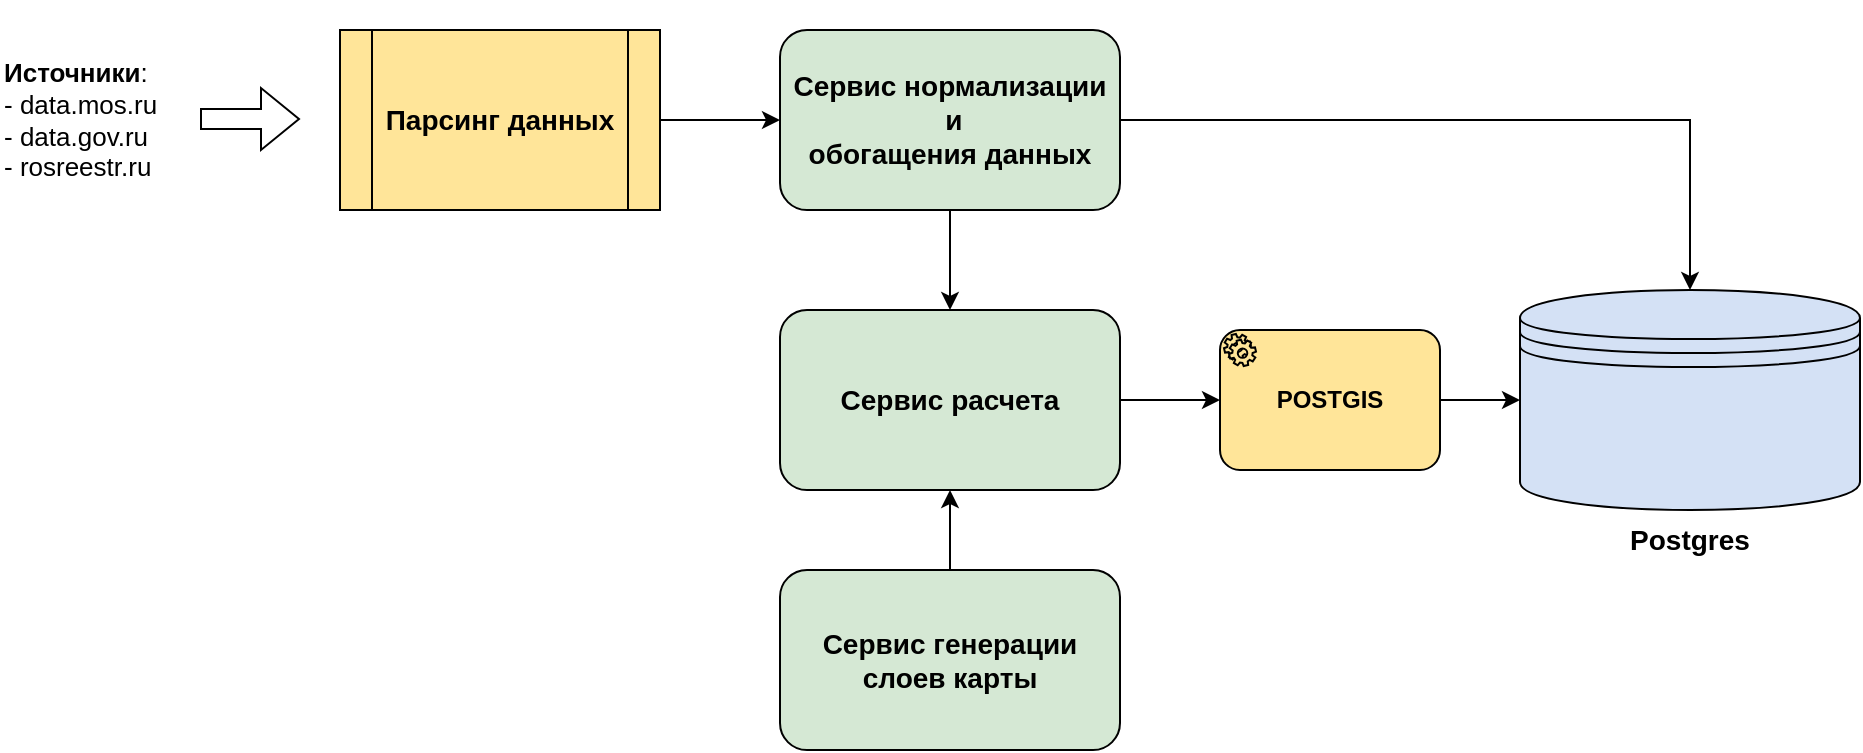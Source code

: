 <mxfile version="18.0.6" type="device"><diagram id="rs51SoYMsUBXImzCWirs" name="Страница 1"><mxGraphModel dx="1038" dy="649" grid="1" gridSize="10" guides="1" tooltips="1" connect="1" arrows="1" fold="1" page="1" pageScale="1" pageWidth="827" pageHeight="1169" math="0" shadow="0"><root><mxCell id="0"/><mxCell id="1" parent="0"/><mxCell id="2BjQySwQeiiv_iGzOzED-9" style="edgeStyle=orthogonalEdgeStyle;rounded=0;orthogonalLoop=1;jettySize=auto;html=1;entryX=0;entryY=0.5;entryDx=0;entryDy=0;fontColor=#000000;" parent="1" source="2BjQySwQeiiv_iGzOzED-1" target="2BjQySwQeiiv_iGzOzED-6" edge="1"><mxGeometry relative="1" as="geometry"/></mxCell><mxCell id="2BjQySwQeiiv_iGzOzED-1" value="Парсинг данных" style="shape=process;whiteSpace=wrap;html=1;backgroundOutline=1;labelBackgroundColor=none;fillColor=#FFE599;fontSize=14;fontStyle=1" parent="1" vertex="1"><mxGeometry x="180" y="160" width="160" height="90" as="geometry"/></mxCell><mxCell id="2BjQySwQeiiv_iGzOzED-4" value="" style="shape=flexArrow;endArrow=classic;html=1;rounded=0;" parent="1" edge="1"><mxGeometry width="50" height="50" relative="1" as="geometry"><mxPoint x="110" y="204.5" as="sourcePoint"/><mxPoint x="160" y="204.5" as="targetPoint"/></mxGeometry></mxCell><mxCell id="2BjQySwQeiiv_iGzOzED-5" value="&lt;b style=&quot;font-size: 13px;&quot;&gt;Источники&lt;/b&gt;:&lt;br style=&quot;font-size: 13px;&quot;&gt;- data.mos.ru&lt;br style=&quot;font-size: 13px;&quot;&gt;- data.gov.ru&lt;br style=&quot;font-size: 13px;&quot;&gt;- rosreestr.ru" style="text;html=1;strokeColor=none;fillColor=none;align=left;verticalAlign=middle;whiteSpace=wrap;rounded=0;fontSize=13;" parent="1" vertex="1"><mxGeometry x="10" y="145" width="150" height="120" as="geometry"/></mxCell><mxCell id="2BjQySwQeiiv_iGzOzED-10" style="edgeStyle=orthogonalEdgeStyle;rounded=0;orthogonalLoop=1;jettySize=auto;html=1;fontColor=#000000;entryX=0.5;entryY=0;entryDx=0;entryDy=0;" parent="1" source="2BjQySwQeiiv_iGzOzED-6" target="2BjQySwQeiiv_iGzOzED-7" edge="1"><mxGeometry relative="1" as="geometry"><mxPoint x="485" y="310" as="targetPoint"/></mxGeometry></mxCell><mxCell id="7RA0P8eQrmum9ADL-dQF-4" style="edgeStyle=orthogonalEdgeStyle;rounded=0;orthogonalLoop=1;jettySize=auto;html=1;entryX=0.5;entryY=0;entryDx=0;entryDy=0;" edge="1" parent="1" source="2BjQySwQeiiv_iGzOzED-6" target="7RA0P8eQrmum9ADL-dQF-3"><mxGeometry relative="1" as="geometry"/></mxCell><mxCell id="2BjQySwQeiiv_iGzOzED-6" value="&lt;font color=&quot;#000000&quot; style=&quot;font-size: 14px;&quot;&gt;Сервис нормализации&lt;br&gt;&amp;nbsp;и&lt;br&gt;обогащения данных&lt;/font&gt;" style="rounded=1;whiteSpace=wrap;html=1;labelBackgroundColor=none;fontColor=#FFE599;fillColor=#D5E8D4;fontSize=14;fontStyle=1" parent="1" vertex="1"><mxGeometry x="400" y="160" width="170" height="90" as="geometry"/></mxCell><mxCell id="2BjQySwQeiiv_iGzOzED-7" value="Postgres" style="shape=datastore;whiteSpace=wrap;html=1;labelPosition=center;verticalLabelPosition=bottom;align=center;verticalAlign=top;labelBackgroundColor=none;fontColor=#000000;fillColor=#D4E1F5;fontSize=14;horizontal=1;fontStyle=1" parent="1" vertex="1"><mxGeometry x="770" y="290" width="170" height="110" as="geometry"/></mxCell><mxCell id="7RA0P8eQrmum9ADL-dQF-11" style="edgeStyle=orthogonalEdgeStyle;rounded=0;orthogonalLoop=1;jettySize=auto;html=1;entryX=0.5;entryY=1;entryDx=0;entryDy=0;" edge="1" parent="1" source="7RA0P8eQrmum9ADL-dQF-2" target="7RA0P8eQrmum9ADL-dQF-3"><mxGeometry relative="1" as="geometry"/></mxCell><mxCell id="7RA0P8eQrmum9ADL-dQF-2" value="&lt;font color=&quot;#000000&quot; style=&quot;font-size: 14px;&quot;&gt;Сервис генерации слоев карты&lt;/font&gt;" style="rounded=1;whiteSpace=wrap;html=1;labelBackgroundColor=none;fontColor=#FFE599;fillColor=#D5E8D4;fontSize=14;fontStyle=1" vertex="1" parent="1"><mxGeometry x="400" y="430" width="170" height="90" as="geometry"/></mxCell><mxCell id="7RA0P8eQrmum9ADL-dQF-9" style="edgeStyle=orthogonalEdgeStyle;rounded=0;orthogonalLoop=1;jettySize=auto;html=1;entryX=0;entryY=0.5;entryDx=0;entryDy=0;entryPerimeter=0;" edge="1" parent="1" source="7RA0P8eQrmum9ADL-dQF-3" target="7RA0P8eQrmum9ADL-dQF-6"><mxGeometry relative="1" as="geometry"/></mxCell><mxCell id="7RA0P8eQrmum9ADL-dQF-3" value="&lt;font color=&quot;#000000&quot; style=&quot;font-size: 14px;&quot;&gt;Сервис расчета&lt;/font&gt;" style="rounded=1;whiteSpace=wrap;html=1;labelBackgroundColor=none;fontColor=#FFE599;fillColor=#D5E8D4;fontSize=14;fontStyle=1" vertex="1" parent="1"><mxGeometry x="400" y="300" width="170" height="90" as="geometry"/></mxCell><mxCell id="7RA0P8eQrmum9ADL-dQF-7" style="edgeStyle=orthogonalEdgeStyle;rounded=0;orthogonalLoop=1;jettySize=auto;html=1;" edge="1" parent="1" source="7RA0P8eQrmum9ADL-dQF-6" target="2BjQySwQeiiv_iGzOzED-7"><mxGeometry relative="1" as="geometry"/></mxCell><mxCell id="7RA0P8eQrmum9ADL-dQF-6" value="POSTGIS" style="points=[[0.25,0,0],[0.5,0,0],[0.75,0,0],[1,0.25,0],[1,0.5,0],[1,0.75,0],[0.75,1,0],[0.5,1,0],[0.25,1,0],[0,0.75,0],[0,0.5,0],[0,0.25,0]];shape=mxgraph.bpmn.task;whiteSpace=wrap;rectStyle=rounded;size=10;taskMarker=service;fillColor=#FFE599;html=1;fontStyle=1" vertex="1" parent="1"><mxGeometry x="620" y="310" width="110" height="70" as="geometry"/></mxCell></root></mxGraphModel></diagram></mxfile>